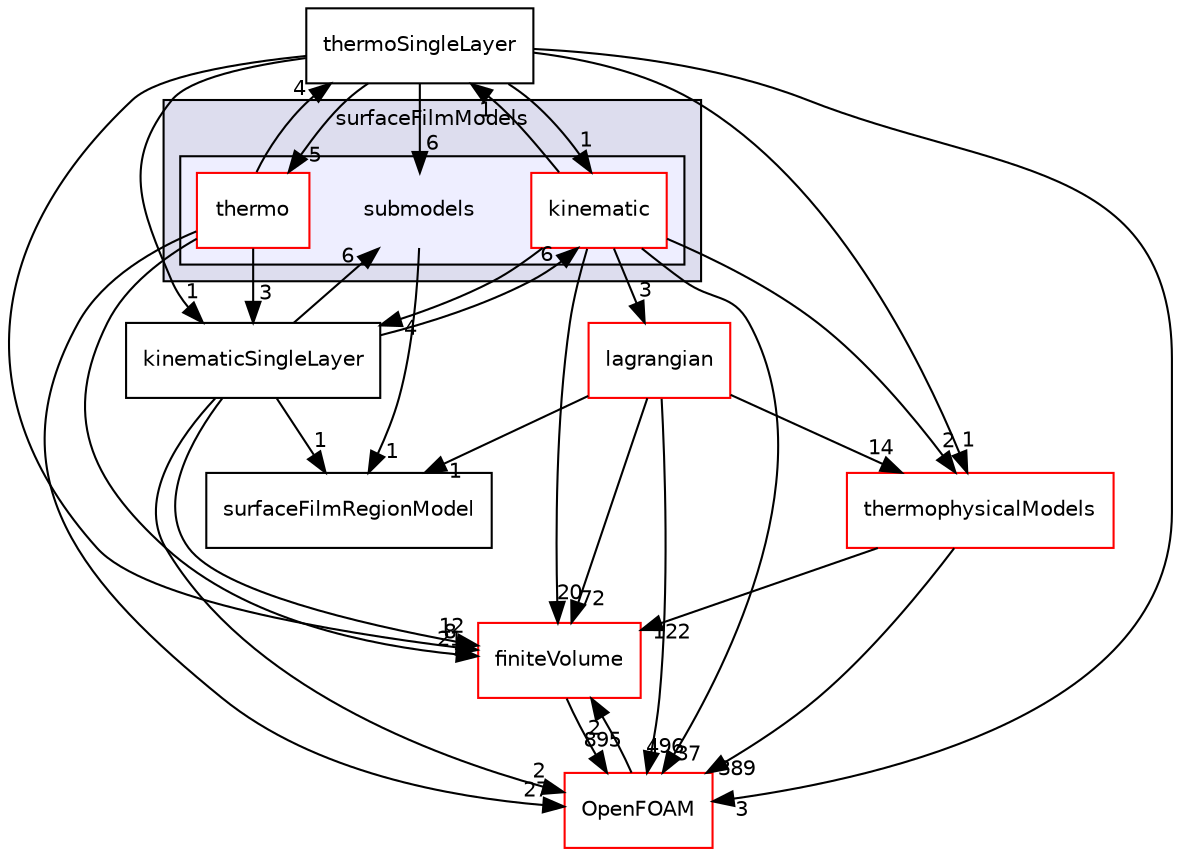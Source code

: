 digraph "src/regionModels/surfaceFilmModels/submodels" {
  bgcolor=transparent;
  compound=true
  node [ fontsize="10", fontname="Helvetica"];
  edge [ labelfontsize="10", labelfontname="Helvetica"];
  subgraph clusterdir_76cda00b2119e3ca1b811eb59fd40c16 {
    graph [ bgcolor="#ddddee", pencolor="black", label="surfaceFilmModels" fontname="Helvetica", fontsize="10", URL="dir_76cda00b2119e3ca1b811eb59fd40c16.html"]
  subgraph clusterdir_1a2449bf10d166cb32b637bb1f2c8120 {
    graph [ bgcolor="#eeeeff", pencolor="black", label="" URL="dir_1a2449bf10d166cb32b637bb1f2c8120.html"];
    dir_1a2449bf10d166cb32b637bb1f2c8120 [shape=plaintext label="submodels"];
    dir_748187a7aee928611e312f378f23d627 [shape=box label="kinematic" color="red" fillcolor="white" style="filled" URL="dir_748187a7aee928611e312f378f23d627.html"];
    dir_0c42a79c89636d0140c9997747e5985b [shape=box label="thermo" color="red" fillcolor="white" style="filled" URL="dir_0c42a79c89636d0140c9997747e5985b.html"];
  }
  }
  dir_9bd15774b555cf7259a6fa18f99fe99b [shape=box label="finiteVolume" color="red" URL="dir_9bd15774b555cf7259a6fa18f99fe99b.html"];
  dir_9f1eb570a6318b565c636616cce72970 [shape=box label="surfaceFilmRegionModel" URL="dir_9f1eb570a6318b565c636616cce72970.html"];
  dir_1c60e658c3548753b29433c6c9718fd3 [shape=box label="kinematicSingleLayer" URL="dir_1c60e658c3548753b29433c6c9718fd3.html"];
  dir_ace9ddf4436ac19d16c24b262d3e197b [shape=box label="thermoSingleLayer" URL="dir_ace9ddf4436ac19d16c24b262d3e197b.html"];
  dir_2778d089ec5c4f66810b11f753867003 [shape=box label="thermophysicalModels" color="red" URL="dir_2778d089ec5c4f66810b11f753867003.html"];
  dir_c5473ff19b20e6ec4dfe5c310b3778a8 [shape=box label="OpenFOAM" color="red" URL="dir_c5473ff19b20e6ec4dfe5c310b3778a8.html"];
  dir_f8c25efc4b6f6a8502a42d5af7554d23 [shape=box label="lagrangian" color="red" URL="dir_f8c25efc4b6f6a8502a42d5af7554d23.html"];
  dir_9bd15774b555cf7259a6fa18f99fe99b->dir_c5473ff19b20e6ec4dfe5c310b3778a8 [headlabel="895", labeldistance=1.5 headhref="dir_000814_002151.html"];
  dir_1a2449bf10d166cb32b637bb1f2c8120->dir_9f1eb570a6318b565c636616cce72970 [headlabel="1", labeldistance=1.5 headhref="dir_000538_003471.html"];
  dir_1c60e658c3548753b29433c6c9718fd3->dir_9bd15774b555cf7259a6fa18f99fe99b [headlabel="12", labeldistance=1.5 headhref="dir_003422_000814.html"];
  dir_1c60e658c3548753b29433c6c9718fd3->dir_9f1eb570a6318b565c636616cce72970 [headlabel="1", labeldistance=1.5 headhref="dir_003422_003471.html"];
  dir_1c60e658c3548753b29433c6c9718fd3->dir_1a2449bf10d166cb32b637bb1f2c8120 [headlabel="6", labeldistance=1.5 headhref="dir_003422_000538.html"];
  dir_1c60e658c3548753b29433c6c9718fd3->dir_c5473ff19b20e6ec4dfe5c310b3778a8 [headlabel="2", labeldistance=1.5 headhref="dir_003422_002151.html"];
  dir_1c60e658c3548753b29433c6c9718fd3->dir_748187a7aee928611e312f378f23d627 [headlabel="6", labeldistance=1.5 headhref="dir_003422_000539.html"];
  dir_ace9ddf4436ac19d16c24b262d3e197b->dir_9bd15774b555cf7259a6fa18f99fe99b [headlabel="8", labeldistance=1.5 headhref="dir_003472_000814.html"];
  dir_ace9ddf4436ac19d16c24b262d3e197b->dir_1a2449bf10d166cb32b637bb1f2c8120 [headlabel="6", labeldistance=1.5 headhref="dir_003472_000538.html"];
  dir_ace9ddf4436ac19d16c24b262d3e197b->dir_1c60e658c3548753b29433c6c9718fd3 [headlabel="1", labeldistance=1.5 headhref="dir_003472_003422.html"];
  dir_ace9ddf4436ac19d16c24b262d3e197b->dir_2778d089ec5c4f66810b11f753867003 [headlabel="1", labeldistance=1.5 headhref="dir_003472_001225.html"];
  dir_ace9ddf4436ac19d16c24b262d3e197b->dir_0c42a79c89636d0140c9997747e5985b [headlabel="5", labeldistance=1.5 headhref="dir_003472_000860.html"];
  dir_ace9ddf4436ac19d16c24b262d3e197b->dir_c5473ff19b20e6ec4dfe5c310b3778a8 [headlabel="3", labeldistance=1.5 headhref="dir_003472_002151.html"];
  dir_ace9ddf4436ac19d16c24b262d3e197b->dir_748187a7aee928611e312f378f23d627 [headlabel="1", labeldistance=1.5 headhref="dir_003472_000539.html"];
  dir_2778d089ec5c4f66810b11f753867003->dir_9bd15774b555cf7259a6fa18f99fe99b [headlabel="122", labeldistance=1.5 headhref="dir_001225_000814.html"];
  dir_2778d089ec5c4f66810b11f753867003->dir_c5473ff19b20e6ec4dfe5c310b3778a8 [headlabel="389", labeldistance=1.5 headhref="dir_001225_002151.html"];
  dir_0c42a79c89636d0140c9997747e5985b->dir_9bd15774b555cf7259a6fa18f99fe99b [headlabel="21", labeldistance=1.5 headhref="dir_000860_000814.html"];
  dir_0c42a79c89636d0140c9997747e5985b->dir_1c60e658c3548753b29433c6c9718fd3 [headlabel="3", labeldistance=1.5 headhref="dir_000860_003422.html"];
  dir_0c42a79c89636d0140c9997747e5985b->dir_ace9ddf4436ac19d16c24b262d3e197b [headlabel="4", labeldistance=1.5 headhref="dir_000860_003472.html"];
  dir_0c42a79c89636d0140c9997747e5985b->dir_c5473ff19b20e6ec4dfe5c310b3778a8 [headlabel="27", labeldistance=1.5 headhref="dir_000860_002151.html"];
  dir_c5473ff19b20e6ec4dfe5c310b3778a8->dir_9bd15774b555cf7259a6fa18f99fe99b [headlabel="2", labeldistance=1.5 headhref="dir_002151_000814.html"];
  dir_748187a7aee928611e312f378f23d627->dir_9bd15774b555cf7259a6fa18f99fe99b [headlabel="20", labeldistance=1.5 headhref="dir_000539_000814.html"];
  dir_748187a7aee928611e312f378f23d627->dir_1c60e658c3548753b29433c6c9718fd3 [headlabel="4", labeldistance=1.5 headhref="dir_000539_003422.html"];
  dir_748187a7aee928611e312f378f23d627->dir_ace9ddf4436ac19d16c24b262d3e197b [headlabel="1", labeldistance=1.5 headhref="dir_000539_003472.html"];
  dir_748187a7aee928611e312f378f23d627->dir_2778d089ec5c4f66810b11f753867003 [headlabel="2", labeldistance=1.5 headhref="dir_000539_001225.html"];
  dir_748187a7aee928611e312f378f23d627->dir_c5473ff19b20e6ec4dfe5c310b3778a8 [headlabel="37", labeldistance=1.5 headhref="dir_000539_002151.html"];
  dir_748187a7aee928611e312f378f23d627->dir_f8c25efc4b6f6a8502a42d5af7554d23 [headlabel="3", labeldistance=1.5 headhref="dir_000539_001500.html"];
  dir_f8c25efc4b6f6a8502a42d5af7554d23->dir_9bd15774b555cf7259a6fa18f99fe99b [headlabel="72", labeldistance=1.5 headhref="dir_001500_000814.html"];
  dir_f8c25efc4b6f6a8502a42d5af7554d23->dir_9f1eb570a6318b565c636616cce72970 [headlabel="1", labeldistance=1.5 headhref="dir_001500_003471.html"];
  dir_f8c25efc4b6f6a8502a42d5af7554d23->dir_2778d089ec5c4f66810b11f753867003 [headlabel="14", labeldistance=1.5 headhref="dir_001500_001225.html"];
  dir_f8c25efc4b6f6a8502a42d5af7554d23->dir_c5473ff19b20e6ec4dfe5c310b3778a8 [headlabel="496", labeldistance=1.5 headhref="dir_001500_002151.html"];
}
